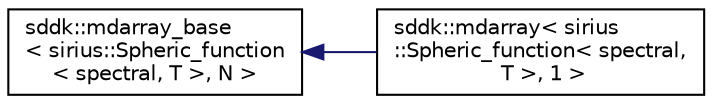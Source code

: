 digraph "Graphical Class Hierarchy"
{
 // INTERACTIVE_SVG=YES
  edge [fontname="Helvetica",fontsize="10",labelfontname="Helvetica",labelfontsize="10"];
  node [fontname="Helvetica",fontsize="10",shape=record];
  rankdir="LR";
  Node1 [label="sddk::mdarray_base\l\< sirius::Spheric_function\l\< spectral, T \>, N \>",height=0.2,width=0.4,color="black", fillcolor="white", style="filled",URL="$classsddk_1_1mdarray__base.html"];
  Node1 -> Node2 [dir="back",color="midnightblue",fontsize="10",style="solid",fontname="Helvetica"];
  Node2 [label="sddk::mdarray\< sirius\l::Spheric_function\< spectral,\l T \>, 1 \>",height=0.2,width=0.4,color="black", fillcolor="white", style="filled",URL="$classsddk_1_1mdarray.html"];
}
